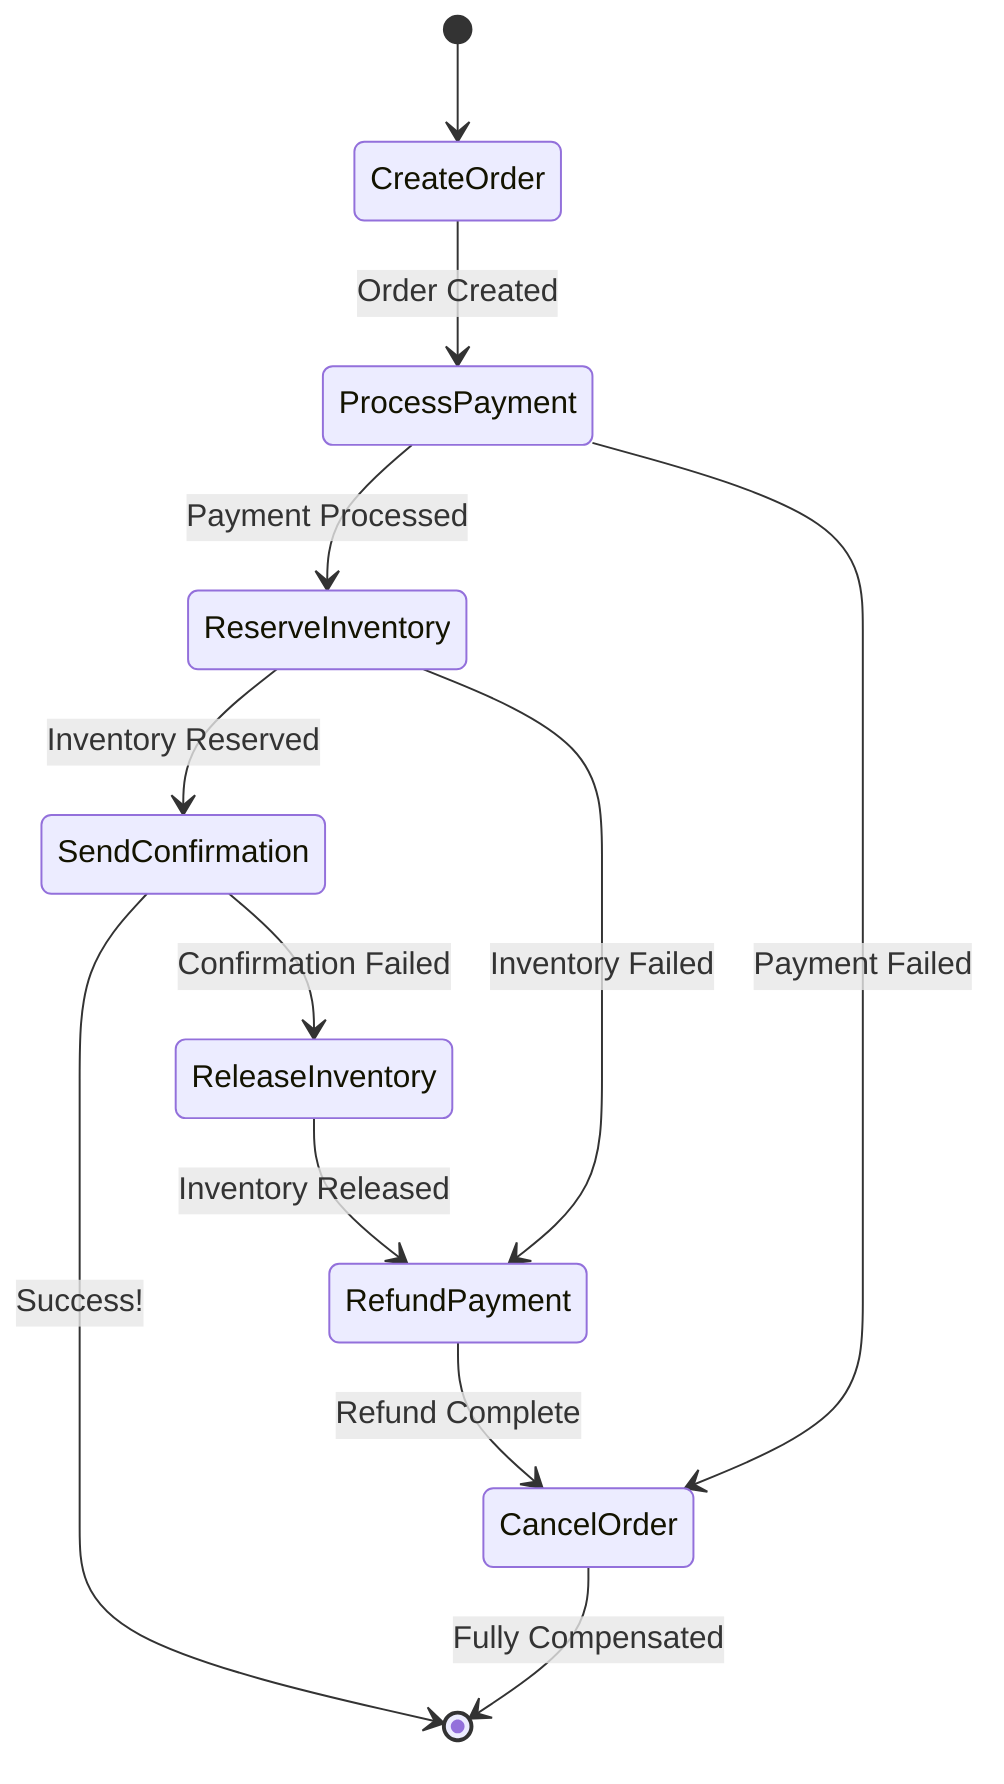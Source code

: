 stateDiagram-v2
    [*] --> CreateOrder
    CreateOrder --> ProcessPayment : Order Created
    ProcessPayment --> ReserveInventory : Payment Processed
    ReserveInventory --> SendConfirmation : Inventory Reserved
    SendConfirmation --> [*] : Success!
    
    %% Compensation flows (rollback)
    ProcessPayment --> CancelOrder : Payment Failed
    ReserveInventory --> RefundPayment : Inventory Failed  
    SendConfirmation --> ReleaseInventory : Confirmation Failed
    
    %% Compensation chain
    RefundPayment --> CancelOrder : Refund Complete
    ReleaseInventory --> RefundPayment : Inventory Released
    
    CancelOrder --> [*] : Fully Compensated